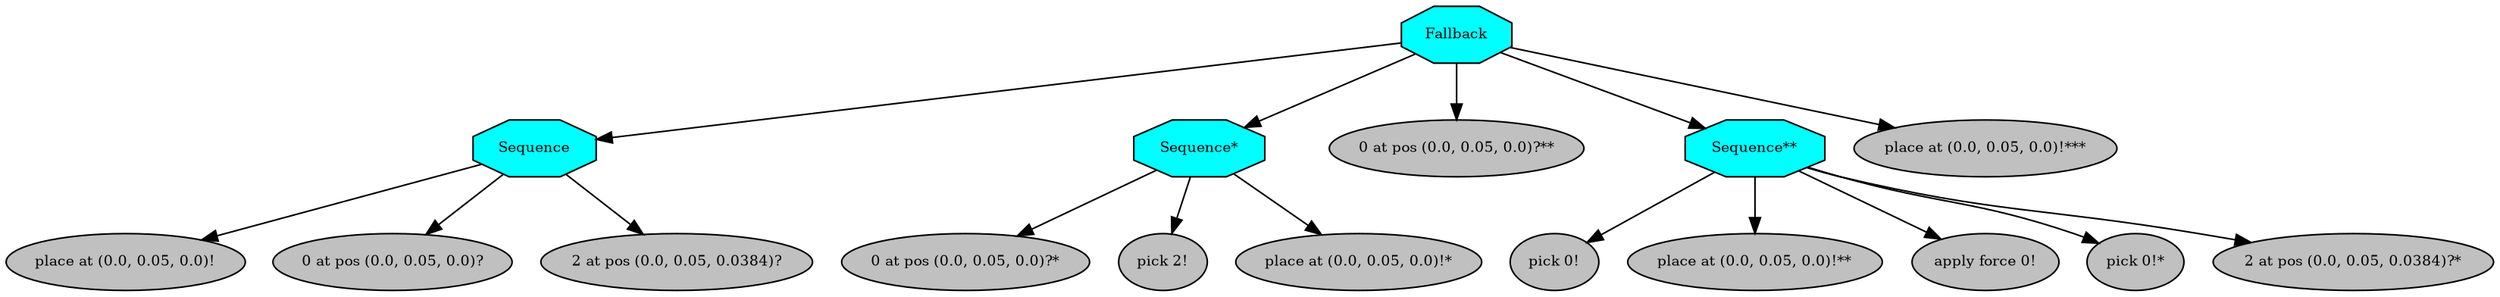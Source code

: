 digraph pastafarianism {
ordering=out;
graph [fontname="times-roman"];
node [fontname="times-roman"];
edge [fontname="times-roman"];
Fallback [fillcolor=cyan, fontcolor=black, fontsize=9, label=Fallback, shape=octagon, style=filled];
Sequence [fillcolor=cyan, fontcolor=black, fontsize=9, label=Sequence, shape=octagon, style=filled];
Fallback -> Sequence;
"place at (0.0, 0.05, 0.0)!" [fillcolor=gray, fontcolor=black, fontsize=9, label="place at (0.0, 0.05, 0.0)!", shape=ellipse, style=filled];
Sequence -> "place at (0.0, 0.05, 0.0)!";
"0 at pos (0.0, 0.05, 0.0)?" [fillcolor=gray, fontcolor=black, fontsize=9, label="0 at pos (0.0, 0.05, 0.0)?", shape=ellipse, style=filled];
Sequence -> "0 at pos (0.0, 0.05, 0.0)?";
"2 at pos (0.0, 0.05, 0.0384)?" [fillcolor=gray, fontcolor=black, fontsize=9, label="2 at pos (0.0, 0.05, 0.0384)?", shape=ellipse, style=filled];
Sequence -> "2 at pos (0.0, 0.05, 0.0384)?";
"Sequence*" [fillcolor=cyan, fontcolor=black, fontsize=9, label="Sequence*", shape=octagon, style=filled];
Fallback -> "Sequence*";
"0 at pos (0.0, 0.05, 0.0)?*" [fillcolor=gray, fontcolor=black, fontsize=9, label="0 at pos (0.0, 0.05, 0.0)?*", shape=ellipse, style=filled];
"Sequence*" -> "0 at pos (0.0, 0.05, 0.0)?*";
"pick 2!" [fillcolor=gray, fontcolor=black, fontsize=9, label="pick 2!", shape=ellipse, style=filled];
"Sequence*" -> "pick 2!";
"place at (0.0, 0.05, 0.0)!*" [fillcolor=gray, fontcolor=black, fontsize=9, label="place at (0.0, 0.05, 0.0)!*", shape=ellipse, style=filled];
"Sequence*" -> "place at (0.0, 0.05, 0.0)!*";
"0 at pos (0.0, 0.05, 0.0)?**" [fillcolor=gray, fontcolor=black, fontsize=9, label="0 at pos (0.0, 0.05, 0.0)?**", shape=ellipse, style=filled];
Fallback -> "0 at pos (0.0, 0.05, 0.0)?**";
"Sequence**" [fillcolor=cyan, fontcolor=black, fontsize=9, label="Sequence**", shape=octagon, style=filled];
Fallback -> "Sequence**";
"pick 0!" [fillcolor=gray, fontcolor=black, fontsize=9, label="pick 0!", shape=ellipse, style=filled];
"Sequence**" -> "pick 0!";
"place at (0.0, 0.05, 0.0)!**" [fillcolor=gray, fontcolor=black, fontsize=9, label="place at (0.0, 0.05, 0.0)!**", shape=ellipse, style=filled];
"Sequence**" -> "place at (0.0, 0.05, 0.0)!**";
"apply force 0!" [fillcolor=gray, fontcolor=black, fontsize=9, label="apply force 0!", shape=ellipse, style=filled];
"Sequence**" -> "apply force 0!";
"pick 0!*" [fillcolor=gray, fontcolor=black, fontsize=9, label="pick 0!*", shape=ellipse, style=filled];
"Sequence**" -> "pick 0!*";
"2 at pos (0.0, 0.05, 0.0384)?*" [fillcolor=gray, fontcolor=black, fontsize=9, label="2 at pos (0.0, 0.05, 0.0384)?*", shape=ellipse, style=filled];
"Sequence**" -> "2 at pos (0.0, 0.05, 0.0384)?*";
"place at (0.0, 0.05, 0.0)!***" [fillcolor=gray, fontcolor=black, fontsize=9, label="place at (0.0, 0.05, 0.0)!***", shape=ellipse, style=filled];
Fallback -> "place at (0.0, 0.05, 0.0)!***";
}
